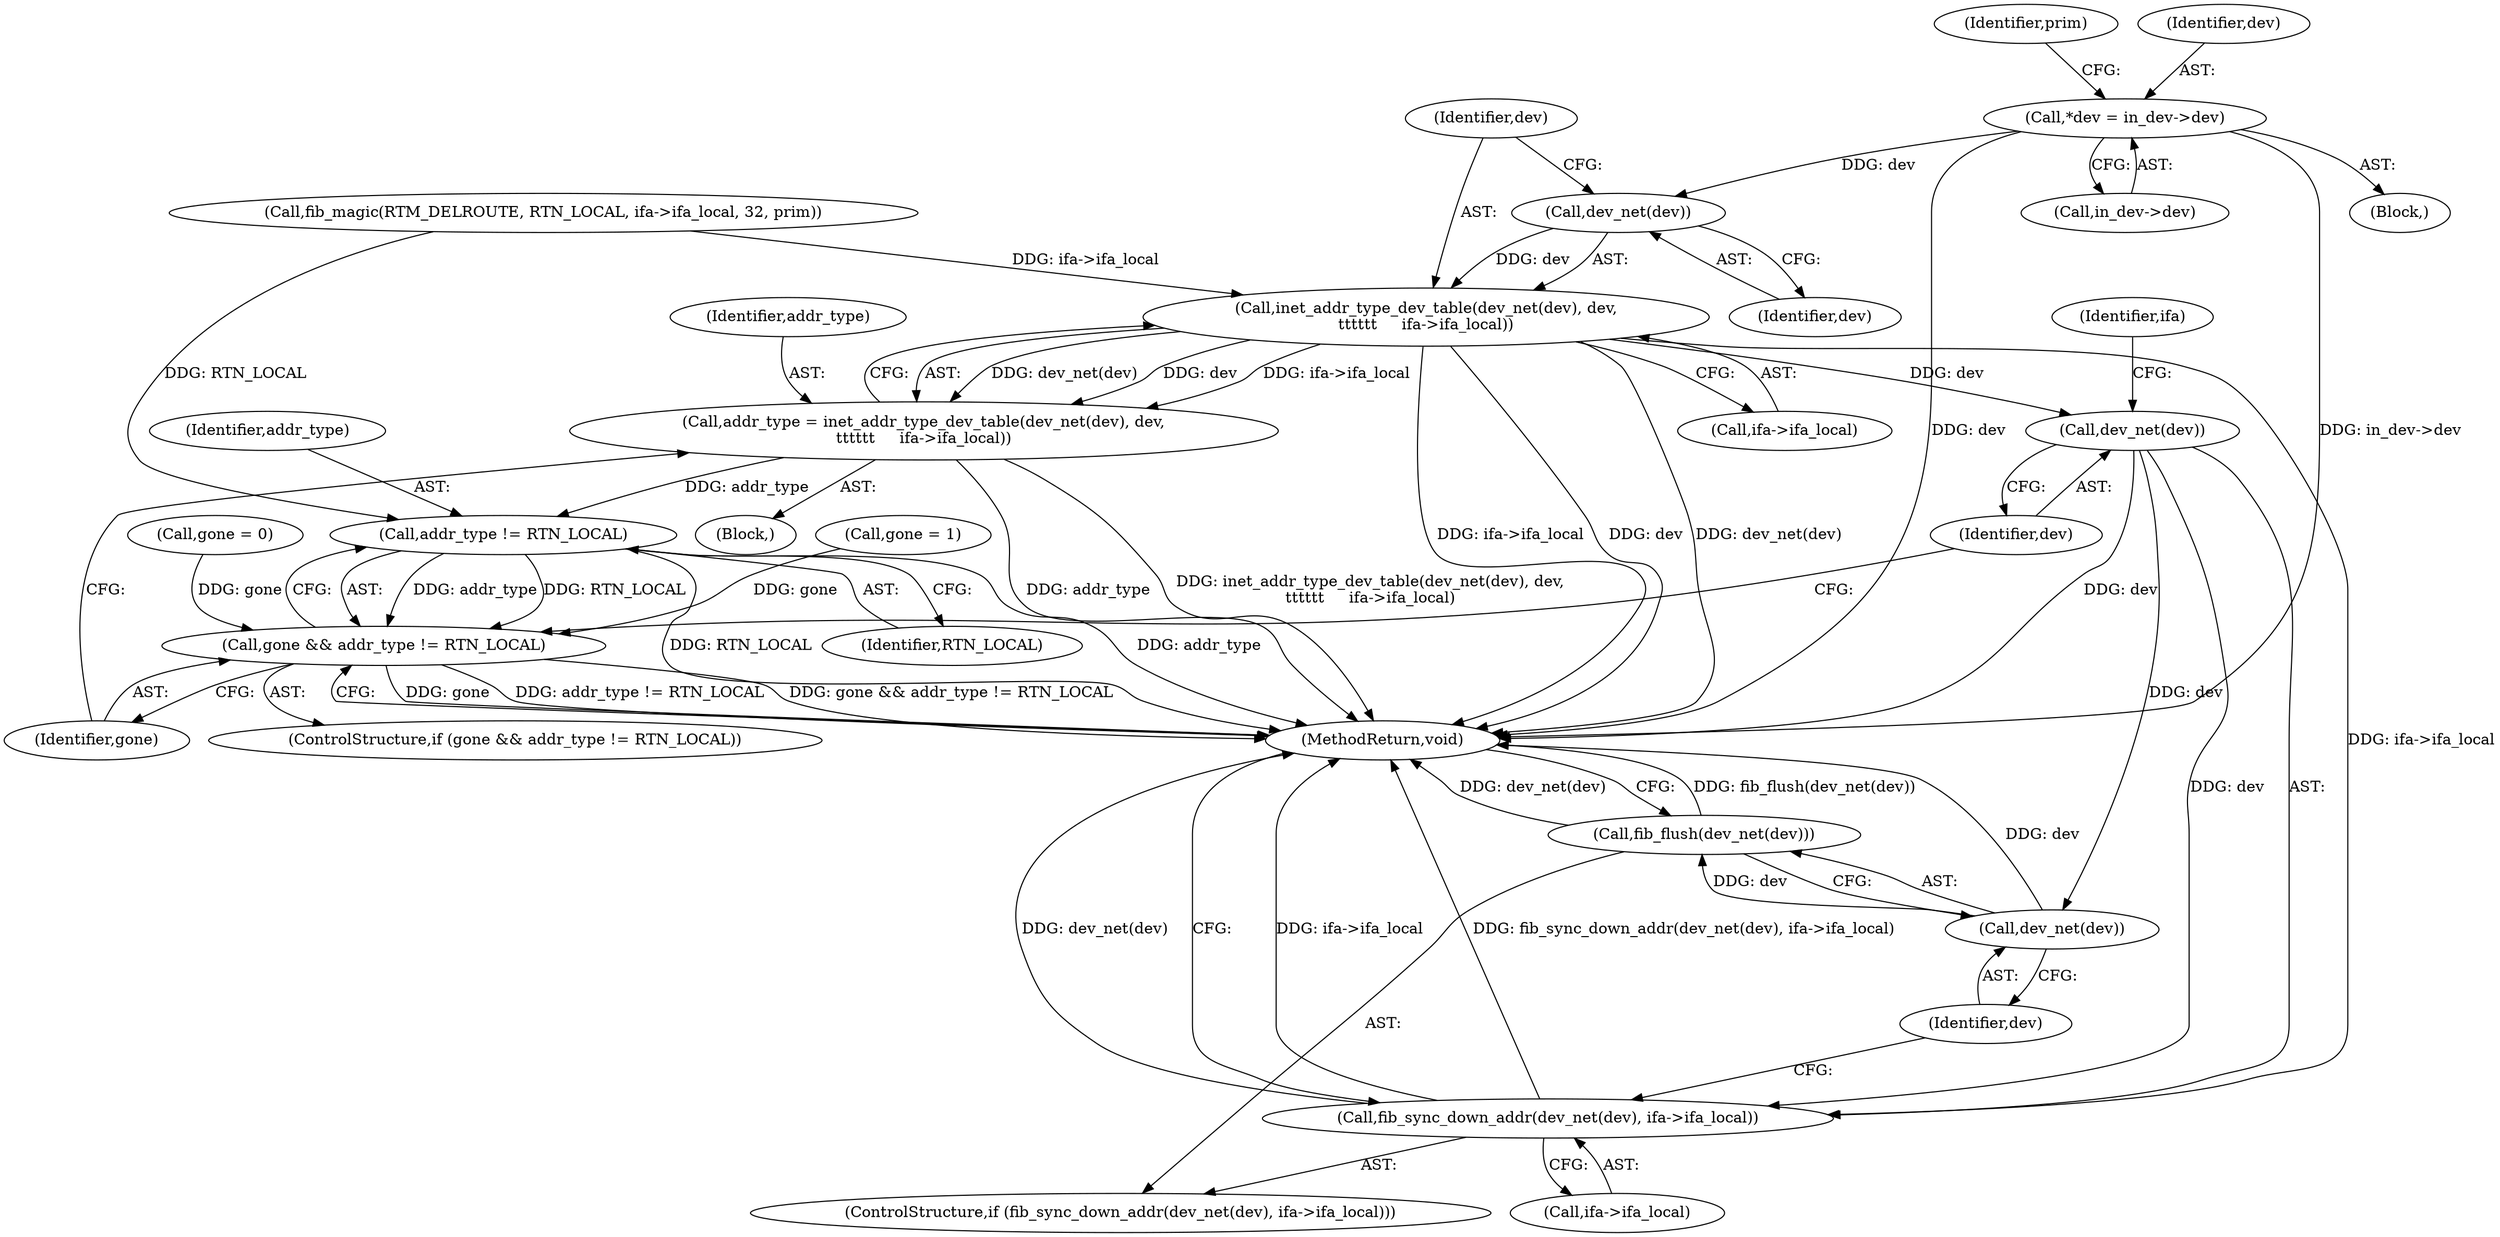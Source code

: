 digraph "0_linux_fbd40ea0180a2d328c5adc61414dc8bab9335ce2_0@pointer" {
"1000124" [label="(Call,*dev = in_dev->dev)"];
"1000563" [label="(Call,dev_net(dev))"];
"1000562" [label="(Call,inet_addr_type_dev_table(dev_net(dev), dev,\n\t\t\t\t\t\t     ifa->ifa_local))"];
"1000560" [label="(Call,addr_type = inet_addr_type_dev_table(dev_net(dev), dev,\n\t\t\t\t\t\t     ifa->ifa_local))"];
"1000572" [label="(Call,addr_type != RTN_LOCAL)"];
"1000570" [label="(Call,gone && addr_type != RTN_LOCAL)"];
"1000578" [label="(Call,dev_net(dev))"];
"1000577" [label="(Call,fib_sync_down_addr(dev_net(dev), ifa->ifa_local))"];
"1000584" [label="(Call,dev_net(dev))"];
"1000583" [label="(Call,fib_flush(dev_net(dev)))"];
"1000573" [label="(Identifier,addr_type)"];
"1000572" [label="(Call,addr_type != RTN_LOCAL)"];
"1000584" [label="(Call,dev_net(dev))"];
"1000274" [label="(Call,gone = 0)"];
"1000586" [label="(MethodReturn,void)"];
"1000562" [label="(Call,inet_addr_type_dev_table(dev_net(dev), dev,\n\t\t\t\t\t\t     ifa->ifa_local))"];
"1000552" [label="(Call,fib_magic(RTM_DELROUTE, RTN_LOCAL, ifa->ifa_local, 32, prim))"];
"1000581" [label="(Identifier,ifa)"];
"1000585" [label="(Identifier,dev)"];
"1000563" [label="(Call,dev_net(dev))"];
"1000580" [label="(Call,ifa->ifa_local)"];
"1000132" [label="(Identifier,prim)"];
"1000125" [label="(Identifier,dev)"];
"1000550" [label="(Block,)"];
"1000578" [label="(Call,dev_net(dev))"];
"1000167" [label="(Call,gone = 1)"];
"1000566" [label="(Call,ifa->ifa_local)"];
"1000576" [label="(ControlStructure,if (fib_sync_down_addr(dev_net(dev), ifa->ifa_local)))"];
"1000583" [label="(Call,fib_flush(dev_net(dev)))"];
"1000565" [label="(Identifier,dev)"];
"1000126" [label="(Call,in_dev->dev)"];
"1000564" [label="(Identifier,dev)"];
"1000574" [label="(Identifier,RTN_LOCAL)"];
"1000569" [label="(ControlStructure,if (gone && addr_type != RTN_LOCAL))"];
"1000571" [label="(Identifier,gone)"];
"1000570" [label="(Call,gone && addr_type != RTN_LOCAL)"];
"1000124" [label="(Call,*dev = in_dev->dev)"];
"1000579" [label="(Identifier,dev)"];
"1000116" [label="(Block,)"];
"1000560" [label="(Call,addr_type = inet_addr_type_dev_table(dev_net(dev), dev,\n\t\t\t\t\t\t     ifa->ifa_local))"];
"1000561" [label="(Identifier,addr_type)"];
"1000577" [label="(Call,fib_sync_down_addr(dev_net(dev), ifa->ifa_local))"];
"1000124" -> "1000116"  [label="AST: "];
"1000124" -> "1000126"  [label="CFG: "];
"1000125" -> "1000124"  [label="AST: "];
"1000126" -> "1000124"  [label="AST: "];
"1000132" -> "1000124"  [label="CFG: "];
"1000124" -> "1000586"  [label="DDG: in_dev->dev"];
"1000124" -> "1000586"  [label="DDG: dev"];
"1000124" -> "1000563"  [label="DDG: dev"];
"1000563" -> "1000562"  [label="AST: "];
"1000563" -> "1000564"  [label="CFG: "];
"1000564" -> "1000563"  [label="AST: "];
"1000565" -> "1000563"  [label="CFG: "];
"1000563" -> "1000562"  [label="DDG: dev"];
"1000562" -> "1000560"  [label="AST: "];
"1000562" -> "1000566"  [label="CFG: "];
"1000565" -> "1000562"  [label="AST: "];
"1000566" -> "1000562"  [label="AST: "];
"1000560" -> "1000562"  [label="CFG: "];
"1000562" -> "1000586"  [label="DDG: dev_net(dev)"];
"1000562" -> "1000586"  [label="DDG: ifa->ifa_local"];
"1000562" -> "1000586"  [label="DDG: dev"];
"1000562" -> "1000560"  [label="DDG: dev_net(dev)"];
"1000562" -> "1000560"  [label="DDG: dev"];
"1000562" -> "1000560"  [label="DDG: ifa->ifa_local"];
"1000552" -> "1000562"  [label="DDG: ifa->ifa_local"];
"1000562" -> "1000578"  [label="DDG: dev"];
"1000562" -> "1000577"  [label="DDG: ifa->ifa_local"];
"1000560" -> "1000550"  [label="AST: "];
"1000561" -> "1000560"  [label="AST: "];
"1000571" -> "1000560"  [label="CFG: "];
"1000560" -> "1000586"  [label="DDG: inet_addr_type_dev_table(dev_net(dev), dev,\n\t\t\t\t\t\t     ifa->ifa_local)"];
"1000560" -> "1000586"  [label="DDG: addr_type"];
"1000560" -> "1000572"  [label="DDG: addr_type"];
"1000572" -> "1000570"  [label="AST: "];
"1000572" -> "1000574"  [label="CFG: "];
"1000573" -> "1000572"  [label="AST: "];
"1000574" -> "1000572"  [label="AST: "];
"1000570" -> "1000572"  [label="CFG: "];
"1000572" -> "1000586"  [label="DDG: RTN_LOCAL"];
"1000572" -> "1000586"  [label="DDG: addr_type"];
"1000572" -> "1000570"  [label="DDG: addr_type"];
"1000572" -> "1000570"  [label="DDG: RTN_LOCAL"];
"1000552" -> "1000572"  [label="DDG: RTN_LOCAL"];
"1000570" -> "1000569"  [label="AST: "];
"1000570" -> "1000571"  [label="CFG: "];
"1000571" -> "1000570"  [label="AST: "];
"1000579" -> "1000570"  [label="CFG: "];
"1000586" -> "1000570"  [label="CFG: "];
"1000570" -> "1000586"  [label="DDG: gone"];
"1000570" -> "1000586"  [label="DDG: addr_type != RTN_LOCAL"];
"1000570" -> "1000586"  [label="DDG: gone && addr_type != RTN_LOCAL"];
"1000167" -> "1000570"  [label="DDG: gone"];
"1000274" -> "1000570"  [label="DDG: gone"];
"1000578" -> "1000577"  [label="AST: "];
"1000578" -> "1000579"  [label="CFG: "];
"1000579" -> "1000578"  [label="AST: "];
"1000581" -> "1000578"  [label="CFG: "];
"1000578" -> "1000586"  [label="DDG: dev"];
"1000578" -> "1000577"  [label="DDG: dev"];
"1000578" -> "1000584"  [label="DDG: dev"];
"1000577" -> "1000576"  [label="AST: "];
"1000577" -> "1000580"  [label="CFG: "];
"1000580" -> "1000577"  [label="AST: "];
"1000585" -> "1000577"  [label="CFG: "];
"1000586" -> "1000577"  [label="CFG: "];
"1000577" -> "1000586"  [label="DDG: ifa->ifa_local"];
"1000577" -> "1000586"  [label="DDG: fib_sync_down_addr(dev_net(dev), ifa->ifa_local)"];
"1000577" -> "1000586"  [label="DDG: dev_net(dev)"];
"1000584" -> "1000583"  [label="AST: "];
"1000584" -> "1000585"  [label="CFG: "];
"1000585" -> "1000584"  [label="AST: "];
"1000583" -> "1000584"  [label="CFG: "];
"1000584" -> "1000586"  [label="DDG: dev"];
"1000584" -> "1000583"  [label="DDG: dev"];
"1000583" -> "1000576"  [label="AST: "];
"1000586" -> "1000583"  [label="CFG: "];
"1000583" -> "1000586"  [label="DDG: fib_flush(dev_net(dev))"];
"1000583" -> "1000586"  [label="DDG: dev_net(dev)"];
}
